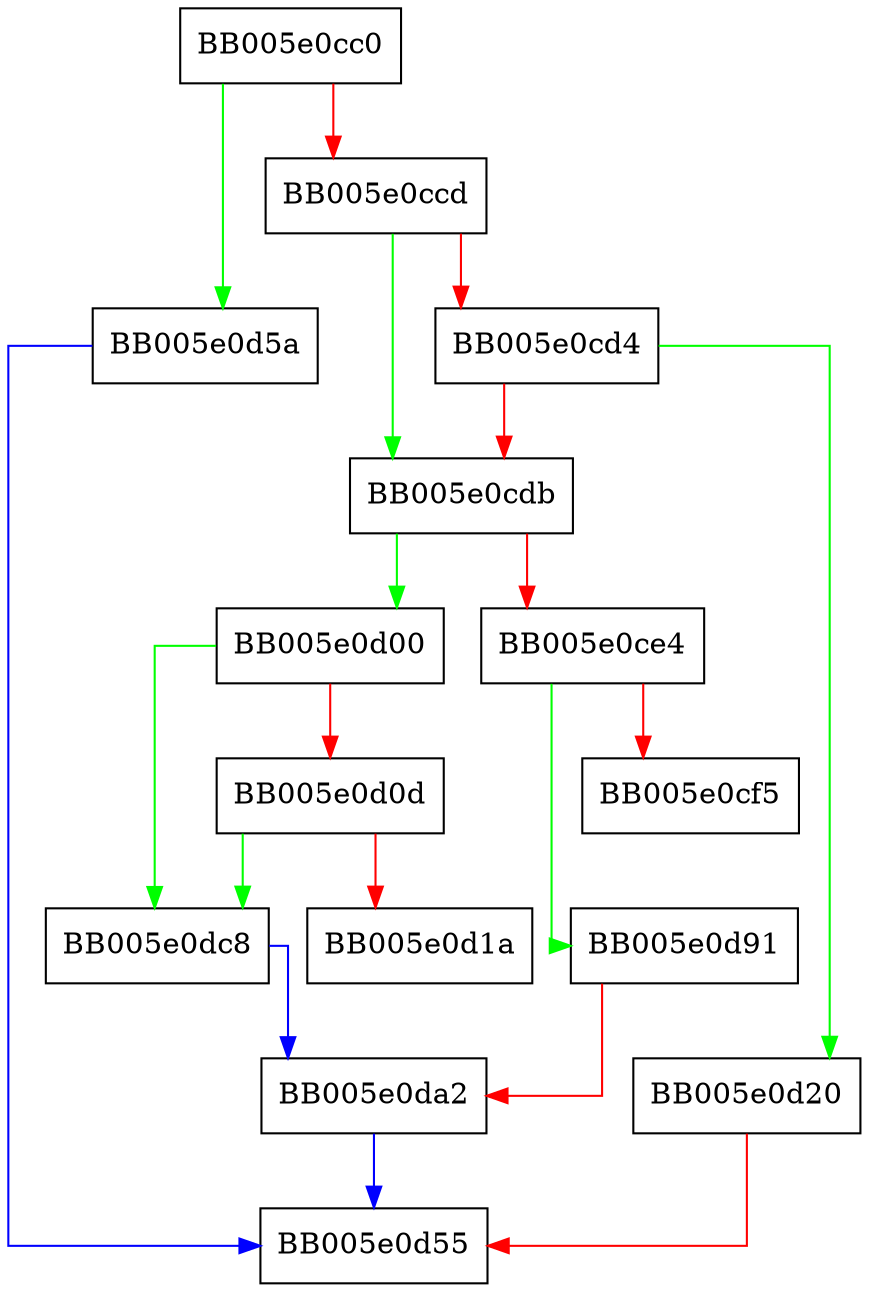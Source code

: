 digraph EVP_PKEY_verify {
  node [shape="box"];
  graph [splines=ortho];
  BB005e0cc0 -> BB005e0d5a [color="green"];
  BB005e0cc0 -> BB005e0ccd [color="red"];
  BB005e0ccd -> BB005e0cdb [color="green"];
  BB005e0ccd -> BB005e0cd4 [color="red"];
  BB005e0cd4 -> BB005e0d20 [color="green"];
  BB005e0cd4 -> BB005e0cdb [color="red"];
  BB005e0cdb -> BB005e0d00 [color="green"];
  BB005e0cdb -> BB005e0ce4 [color="red"];
  BB005e0ce4 -> BB005e0d91 [color="green"];
  BB005e0ce4 -> BB005e0cf5 [color="red"];
  BB005e0d00 -> BB005e0dc8 [color="green"];
  BB005e0d00 -> BB005e0d0d [color="red"];
  BB005e0d0d -> BB005e0dc8 [color="green"];
  BB005e0d0d -> BB005e0d1a [color="red"];
  BB005e0d20 -> BB005e0d55 [color="red"];
  BB005e0d5a -> BB005e0d55 [color="blue"];
  BB005e0d91 -> BB005e0da2 [color="red"];
  BB005e0da2 -> BB005e0d55 [color="blue"];
  BB005e0dc8 -> BB005e0da2 [color="blue"];
}